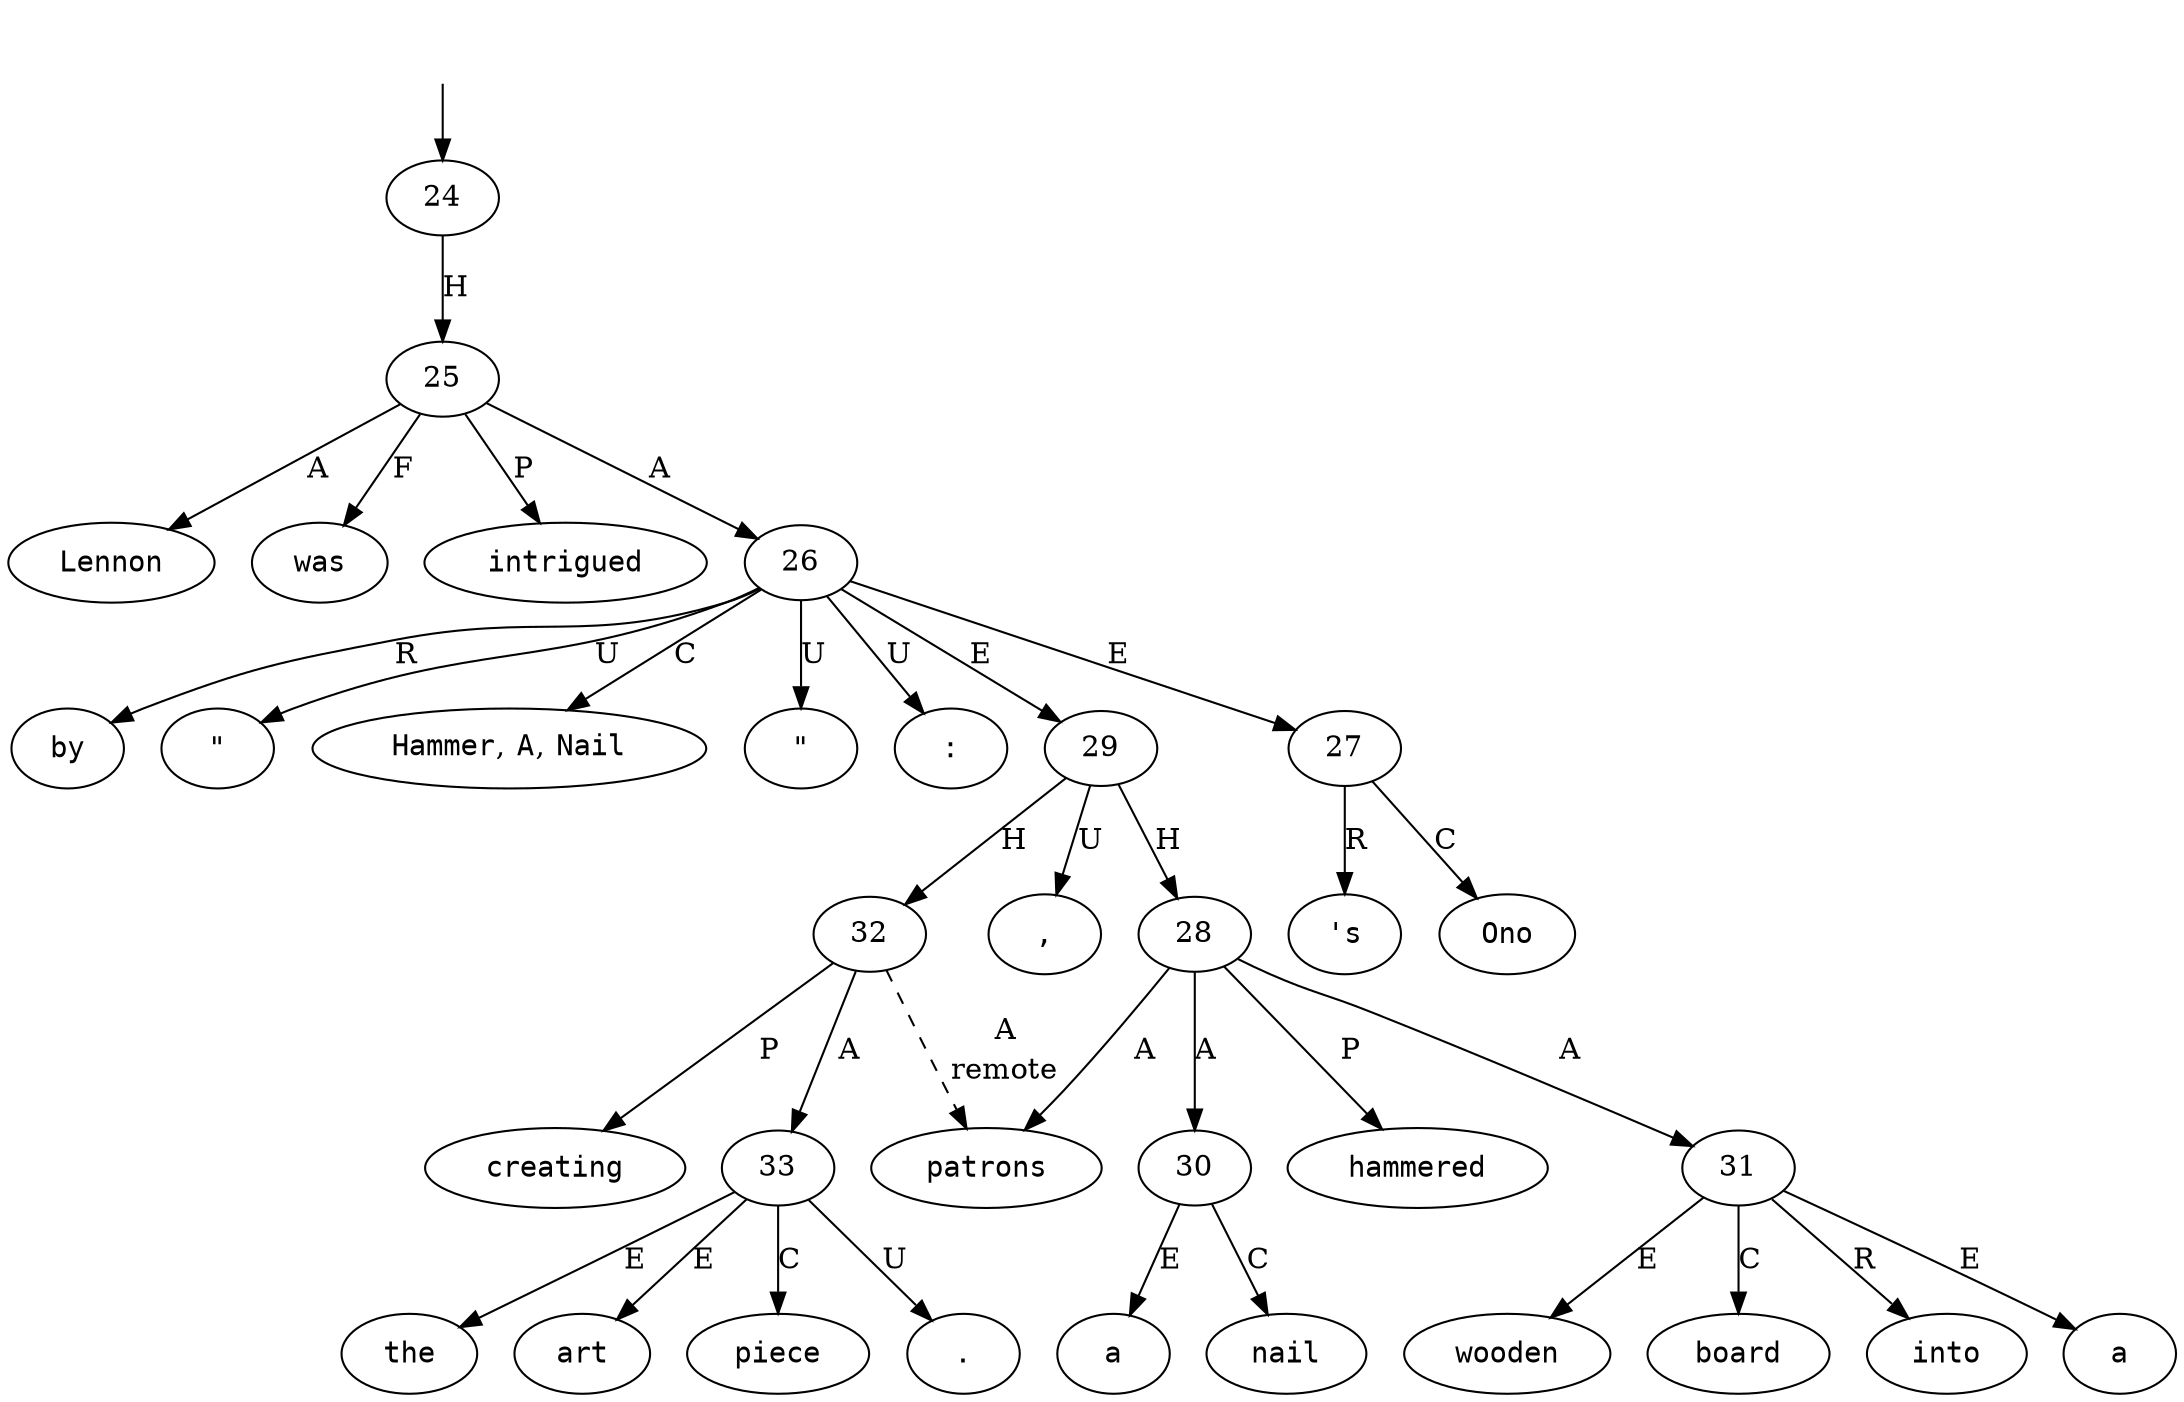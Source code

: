 digraph "645010" {
  top [ style=invis ];
  top -> 24;
  0 [ shape=oval, label=<<table align="center" border="0" cellspacing="0"><tr><td colspan="2"><font face="Courier">Lennon</font></td></tr></table>> ];
  1 [ shape=oval, label=<<table align="center" border="0" cellspacing="0"><tr><td colspan="2"><font face="Courier">was</font></td></tr></table>> ];
  2 [ shape=oval, label=<<table align="center" border="0" cellspacing="0"><tr><td colspan="2"><font face="Courier">intrigued</font></td></tr></table>> ];
  3 [ shape=oval, label=<<table align="center" border="0" cellspacing="0"><tr><td colspan="2"><font face="Courier">by</font></td></tr></table>> ];
  4 [ shape=oval, label=<<table align="center" border="0" cellspacing="0"><tr><td colspan="2"><font face="Courier">Ono</font></td></tr></table>> ];
  5 [ shape=oval, label=<<table align="center" border="0" cellspacing="0"><tr><td colspan="2"><font face="Courier">&#x27;s</font></td></tr></table>> ];
  6 [ shape=oval, label=<<table align="center" border="0" cellspacing="0"><tr><td colspan="2"><font face="Courier">&quot;</font></td></tr></table>> ];
  7 [ shape=oval, label=<<table align="center" border="0" cellspacing="0"><tr><td colspan="2"><font face="Courier">Hammer</font>,&nbsp;<font face="Courier">A</font>,&nbsp;<font face="Courier">Nail</font></td></tr></table>> ];
  8 [ shape=oval, label=<<table align="center" border="0" cellspacing="0"><tr><td colspan="2"><font face="Courier">&quot;</font></td></tr></table>> ];
  9 [ shape=oval, label=<<table align="center" border="0" cellspacing="0"><tr><td colspan="2"><font face="Courier">:</font></td></tr></table>> ];
  10 [ shape=oval, label=<<table align="center" border="0" cellspacing="0"><tr><td colspan="2"><font face="Courier">patrons</font></td></tr></table>> ];
  11 [ shape=oval, label=<<table align="center" border="0" cellspacing="0"><tr><td colspan="2"><font face="Courier">hammered</font></td></tr></table>> ];
  12 [ shape=oval, label=<<table align="center" border="0" cellspacing="0"><tr><td colspan="2"><font face="Courier">a</font></td></tr></table>> ];
  13 [ shape=oval, label=<<table align="center" border="0" cellspacing="0"><tr><td colspan="2"><font face="Courier">nail</font></td></tr></table>> ];
  14 [ shape=oval, label=<<table align="center" border="0" cellspacing="0"><tr><td colspan="2"><font face="Courier">into</font></td></tr></table>> ];
  15 [ shape=oval, label=<<table align="center" border="0" cellspacing="0"><tr><td colspan="2"><font face="Courier">a</font></td></tr></table>> ];
  16 [ shape=oval, label=<<table align="center" border="0" cellspacing="0"><tr><td colspan="2"><font face="Courier">wooden</font></td></tr></table>> ];
  17 [ shape=oval, label=<<table align="center" border="0" cellspacing="0"><tr><td colspan="2"><font face="Courier">board</font></td></tr></table>> ];
  18 [ shape=oval, label=<<table align="center" border="0" cellspacing="0"><tr><td colspan="2"><font face="Courier">,</font></td></tr></table>> ];
  19 [ shape=oval, label=<<table align="center" border="0" cellspacing="0"><tr><td colspan="2"><font face="Courier">creating</font></td></tr></table>> ];
  20 [ shape=oval, label=<<table align="center" border="0" cellspacing="0"><tr><td colspan="2"><font face="Courier">the</font></td></tr></table>> ];
  21 [ shape=oval, label=<<table align="center" border="0" cellspacing="0"><tr><td colspan="2"><font face="Courier">art</font></td></tr></table>> ];
  22 [ shape=oval, label=<<table align="center" border="0" cellspacing="0"><tr><td colspan="2"><font face="Courier">piece</font></td></tr></table>> ];
  23 [ shape=oval, label=<<table align="center" border="0" cellspacing="0"><tr><td colspan="2"><font face="Courier">.</font></td></tr></table>> ];
  24 -> 25 [ label="H" ];
  25 -> 26 [ label="A" ];
  25 -> 1 [ label="F" ];
  25 -> 0 [ label="A" ];
  25 -> 2 [ label="P" ];
  26 -> 7 [ label="C" ];
  26 -> 8 [ label="U" ];
  26 -> 9 [ label="U" ];
  26 -> 6 [ label="U" ];
  26 -> 29 [ label="E" ];
  26 -> 27 [ label="E" ];
  26 -> 3 [ label="R" ];
  27 -> 5 [ label="R" ];
  27 -> 4 [ label="C" ];
  28 -> 31 [ label="A" ];
  28 -> 30 [ label="A" ];
  28 -> 10 [ label="A" ];
  28 -> 11 [ label="P" ];
  29 -> 28 [ label="H" ];
  29 -> 18 [ label="U" ];
  29 -> 32 [ label="H" ];
  30 -> 12 [ label="E" ];
  30 -> 13 [ label="C" ];
  31 -> 15 [ label="E" ];
  31 -> 16 [ label="E" ];
  31 -> 17 [ label="C" ];
  31 -> 14 [ label="R" ];
  32 -> 10 [ label=<<table align="center" border="0" cellspacing="0"><tr><td colspan="1">A</td></tr><tr><td>remote</td></tr></table>>, style=dashed ];
  32 -> 19 [ label="P" ];
  32 -> 33 [ label="A" ];
  33 -> 21 [ label="E" ];
  33 -> 23 [ label="U" ];
  33 -> 22 [ label="C" ];
  33 -> 20 [ label="E" ];
}

